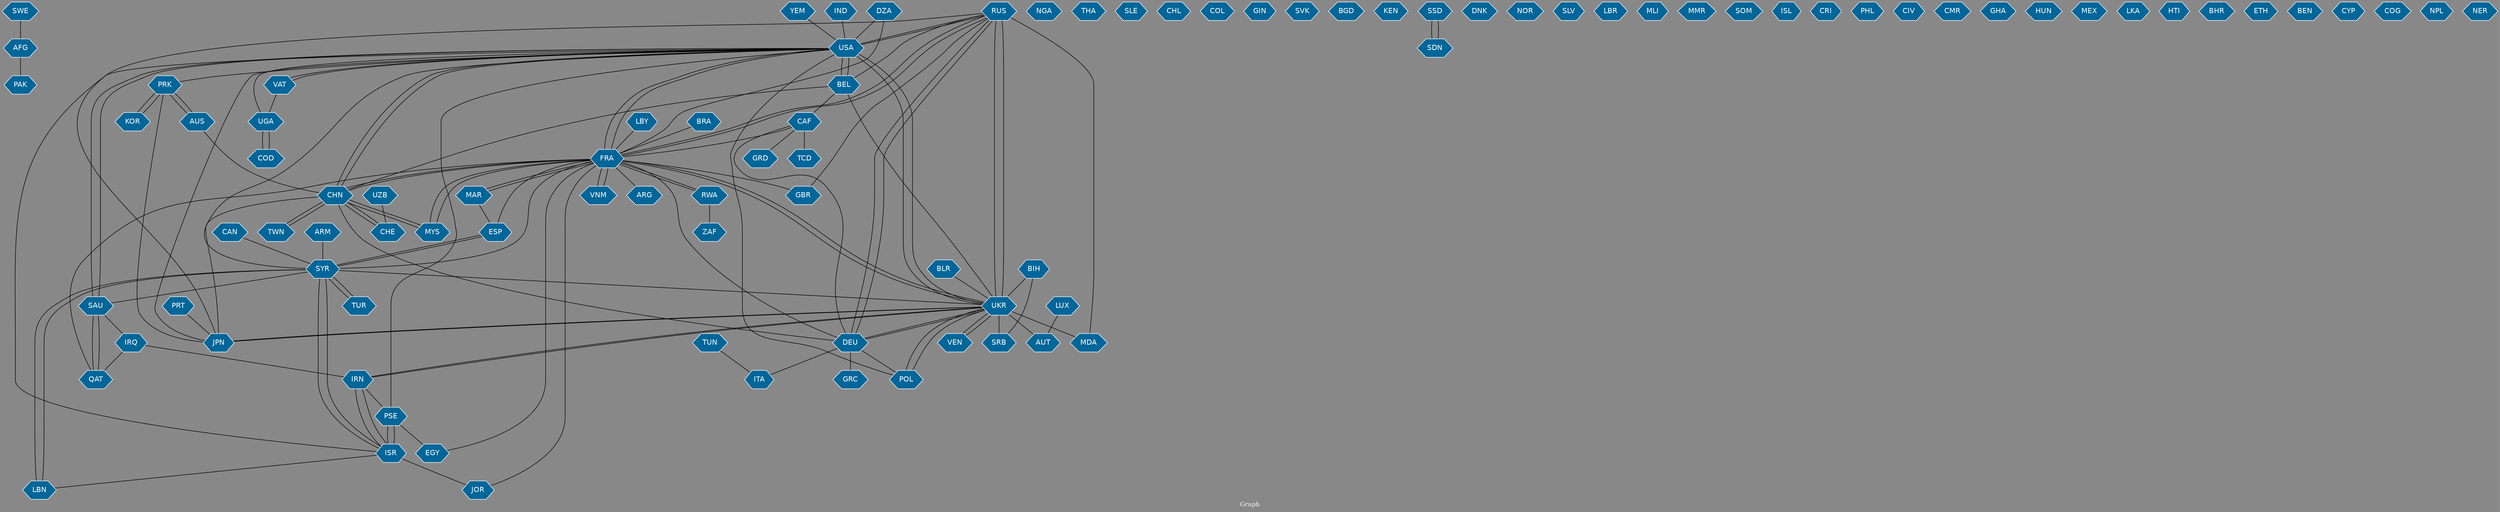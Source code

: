 // Countries together in item graph
graph {
	graph [bgcolor="#888888" fontcolor=white fontsize=12 label="Graph" outputorder=edgesfirst overlap=prism]
	node [color=white fillcolor="#006699" fontcolor=white fontname=Helvetica shape=hexagon style=filled]
	edge [arrowhead=open color=black fontcolor=white fontname=Courier fontsize=12]
		AFG [label=AFG]
		RUS [label=RUS]
		USA [label=USA]
		UKR [label=UKR]
		GBR [label=GBR]
		NGA [label=NGA]
		VAT [label=VAT]
		GRC [label=GRC]
		YEM [label=YEM]
		JPN [label=JPN]
		SYR [label=SYR]
		SRB [label=SRB]
		CHN [label=CHN]
		CHE [label=CHE]
		IND [label=IND]
		ISR [label=ISR]
		IRN [label=IRN]
		DEU [label=DEU]
		MYS [label=MYS]
		THA [label=THA]
		TUR [label=TUR]
		EGY [label=EGY]
		SAU [label=SAU]
		VEN [label=VEN]
		IRQ [label=IRQ]
		ZAF [label=ZAF]
		UZB [label=UZB]
		LBN [label=LBN]
		FRA [label=FRA]
		QAT [label=QAT]
		SLE [label=SLE]
		TUN [label=TUN]
		CHL [label=CHL]
		PAK [label=PAK]
		PSE [label=PSE]
		SWE [label=SWE]
		RWA [label=RWA]
		CAF [label=CAF]
		ITA [label=ITA]
		PRT [label=PRT]
		BRA [label=BRA]
		ESP [label=ESP]
		AUS [label=AUS]
		COL [label=COL]
		GIN [label=GIN]
		CAN [label=CAN]
		SVK [label=SVK]
		KOR [label=KOR]
		PRK [label=PRK]
		BGD [label=BGD]
		KEN [label=KEN]
		LBY [label=LBY]
		SSD [label=SSD]
		SDN [label=SDN]
		VNM [label=VNM]
		TWN [label=TWN]
		DNK [label=DNK]
		NOR [label=NOR]
		SLV [label=SLV]
		LBR [label=LBR]
		LUX [label=LUX]
		MLI [label=MLI]
		MMR [label=MMR]
		BLR [label=BLR]
		SOM [label=SOM]
		UGA [label=UGA]
		BEL [label=BEL]
		ARG [label=ARG]
		POL [label=POL]
		ISL [label=ISL]
		DZA [label=DZA]
		CRI [label=CRI]
		MAR [label=MAR]
		PHL [label=PHL]
		AUT [label=AUT]
		MDA [label=MDA]
		JOR [label=JOR]
		COD [label=COD]
		CIV [label=CIV]
		TCD [label=TCD]
		GRD [label=GRD]
		CMR [label=CMR]
		GHA [label=GHA]
		HUN [label=HUN]
		BIH [label=BIH]
		ARM [label=ARM]
		MEX [label=MEX]
		LKA [label=LKA]
		HTI [label=HTI]
		BHR [label=BHR]
		ETH [label=ETH]
		BEN [label=BEN]
		CYP [label=CYP]
		COG [label=COG]
		NPL [label=NPL]
		NER [label=NER]
			DEU -- ITA [weight=1]
			UKR -- FRA [weight=1]
			TUR -- SYR [weight=2]
			SYR -- TUR [weight=1]
			USA -- VAT [weight=3]
			CAF -- FRA [weight=1]
			VAT -- USA [weight=1]
			LBY -- FRA [weight=3]
			CHN -- CHE [weight=1]
			BIH -- SRB [weight=1]
			FRA -- MAR [weight=2]
			MAR -- ESP [weight=1]
			UKR -- IRN [weight=2]
			IRQ -- QAT [weight=1]
			IRN -- UKR [weight=1]
			ISR -- IRN [weight=3]
			CHN -- DEU [weight=2]
			SYR -- LBN [weight=1]
			RUS -- DEU [weight=3]
			IRN -- ISR [weight=2]
			MYS -- CHN [weight=5]
			VEN -- UKR [weight=1]
			FRA -- JOR [weight=2]
			CAN -- SYR [weight=1]
			UKR -- AUT [weight=1]
			SDN -- SSD [weight=1]
			CAF -- GRD [weight=1]
			USA -- UKR [weight=20]
			ISR -- LBN [weight=1]
			DEU -- POL [weight=1]
			MAR -- FRA [weight=1]
			TWN -- CHN [weight=1]
			UKR -- VEN [weight=1]
			BEL -- USA [weight=2]
			DEU -- RUS [weight=7]
			IRQ -- IRN [weight=1]
			CHN -- USA [weight=3]
			RUS -- MDA [weight=1]
			SYR -- SAU [weight=1]
			FRA -- VNM [weight=2]
			IND -- USA [weight=1]
			UGA -- USA [weight=1]
			CHN -- TWN [weight=1]
			USA -- SYR [weight=2]
			DZA -- FRA [weight=1]
			RWA -- FRA [weight=2]
			BLR -- UKR [weight=1]
			PSE -- EGY [weight=3]
			TUN -- ITA [weight=1]
			CHN -- JPN [weight=2]
			LBN -- SYR [weight=3]
			UKR -- USA [weight=19]
			USA -- RUS [weight=16]
			PSE -- ISR [weight=6]
			CHN -- FRA [weight=2]
			ISR -- USA [weight=1]
			DEU -- GRC [weight=2]
			UKR -- MDA [weight=3]
			IRN -- PSE [weight=2]
			PSE -- USA [weight=1]
			VNM -- FRA [weight=1]
			DZA -- USA [weight=1]
			FRA -- DEU [weight=1]
			POL -- USA [weight=1]
			FRA -- USA [weight=4]
			ISR -- PSE [weight=6]
			SAU -- IRQ [weight=1]
			ESP -- SYR [weight=2]
			LUX -- AUT [weight=1]
			FRA -- GBR [weight=2]
			FRA -- ARG [weight=1]
			UKR -- JPN [weight=1]
			UKR -- POL [weight=1]
			SWE -- AFG [weight=1]
			CAF -- TCD [weight=2]
			ESP -- FRA [weight=1]
			DEU -- UKR [weight=3]
			KOR -- PRK [weight=3]
			USA -- BEL [weight=3]
			UGA -- COD [weight=1]
			SYR -- UKR [weight=1]
			MYS -- FRA [weight=2]
			UKR -- SRB [weight=2]
			BRA -- FRA [weight=1]
			USA -- JPN [weight=1]
			SAU -- QAT [weight=1]
			SYR -- FRA [weight=3]
			RUS -- UKR [weight=72]
			USA -- FRA [weight=3]
			FRA -- RUS [weight=3]
			ARM -- SYR [weight=1]
			CHN -- BEL [weight=1]
			QAT -- SAU [weight=1]
			FRA -- MYS [weight=3]
			CHE -- CHN [weight=1]
			USA -- PRK [weight=3]
			UKR -- DEU [weight=7]
			UZB -- CHE [weight=1]
			PRT -- JPN [weight=1]
			ISR -- JOR [weight=2]
			UKR -- RUS [weight=75]
			PRK -- AUS [weight=1]
			RUS -- JPN [weight=1]
			COD -- UGA [weight=4]
			ISR -- SYR [weight=1]
			BIH -- UKR [weight=1]
			RUS -- FRA [weight=3]
			SYR -- ISR [weight=3]
			BEL -- CAF [weight=1]
			SYR -- ESP [weight=1]
			USA -- SAU [weight=6]
			RWA -- ZAF [weight=1]
			DEU -- CAF [weight=2]
			YEM -- USA [weight=1]
			JPN -- UKR [weight=2]
			RUS -- USA [weight=12]
			UKR -- BEL [weight=2]
			BEL -- RUS [weight=1]
			RUS -- GBR [weight=1]
			FRA -- CHN [weight=7]
			AUS -- PRK [weight=1]
			USA -- CHN [weight=2]
			QAT -- FRA [weight=1]
			PRK -- KOR [weight=1]
			POL -- UKR [weight=1]
			CHN -- MYS [weight=3]
			AUS -- CHN [weight=1]
			PRK -- JPN [weight=2]
			FRA -- RWA [weight=1]
			SSD -- SDN [weight=2]
			FRA -- UKR [weight=5]
			VAT -- UGA [weight=1]
			AFG -- PAK [weight=1]
			FRA -- EGY [weight=1]
			SAU -- USA [weight=1]
}